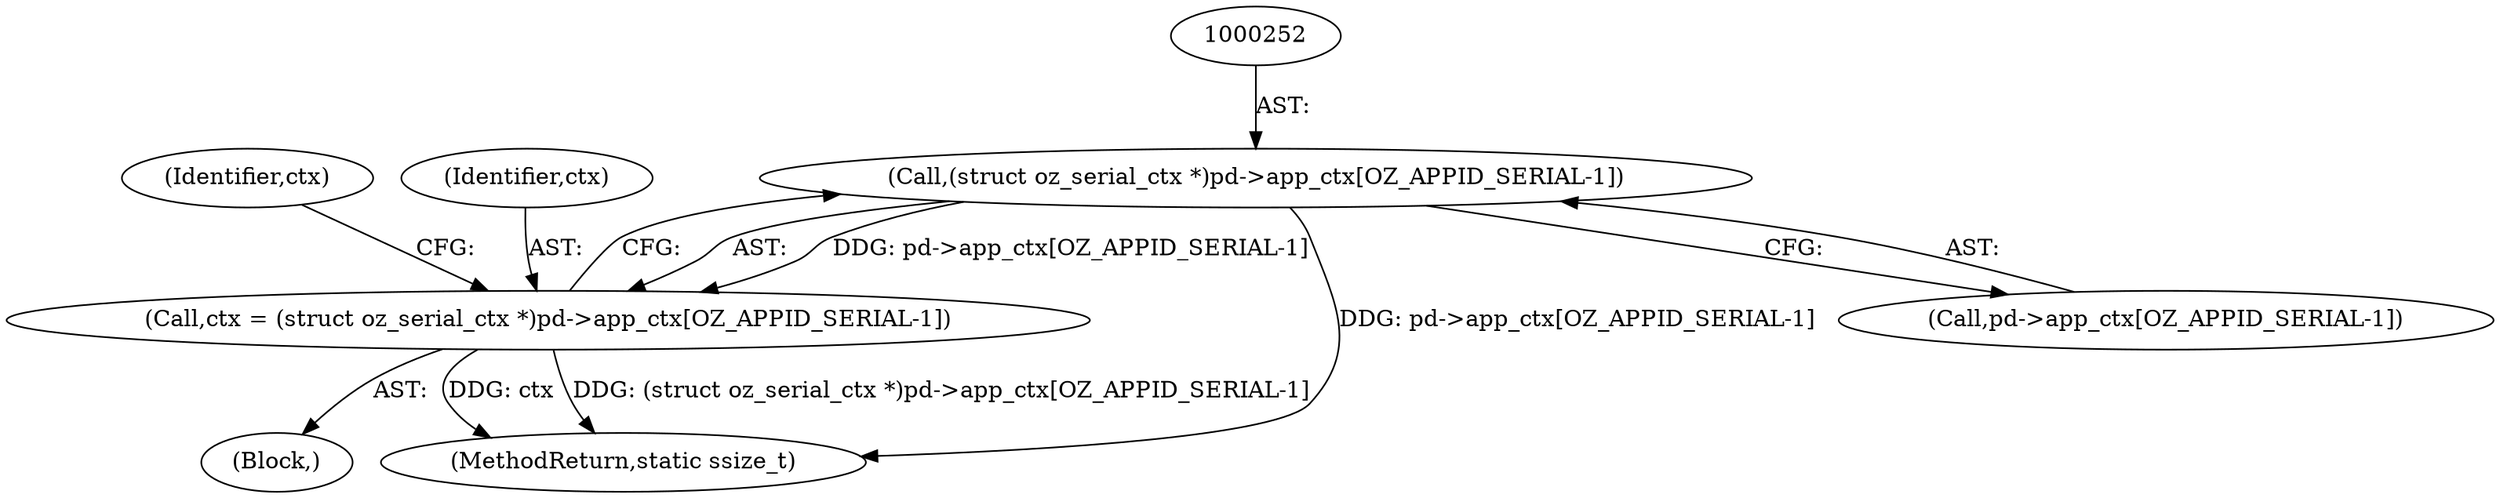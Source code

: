 digraph "0_linux_c2c65cd2e14ada6de44cb527e7f1990bede24e15@array" {
"1000251" [label="(Call,(struct oz_serial_ctx *)pd->app_ctx[OZ_APPID_SERIAL-1])"];
"1000249" [label="(Call,ctx = (struct oz_serial_ctx *)pd->app_ctx[OZ_APPID_SERIAL-1])"];
"1000336" [label="(MethodReturn,static ssize_t)"];
"1000261" [label="(Identifier,ctx)"];
"1000250" [label="(Identifier,ctx)"];
"1000249" [label="(Call,ctx = (struct oz_serial_ctx *)pd->app_ctx[OZ_APPID_SERIAL-1])"];
"1000253" [label="(Call,pd->app_ctx[OZ_APPID_SERIAL-1])"];
"1000251" [label="(Call,(struct oz_serial_ctx *)pd->app_ctx[OZ_APPID_SERIAL-1])"];
"1000105" [label="(Block,)"];
"1000251" -> "1000249"  [label="AST: "];
"1000251" -> "1000253"  [label="CFG: "];
"1000252" -> "1000251"  [label="AST: "];
"1000253" -> "1000251"  [label="AST: "];
"1000249" -> "1000251"  [label="CFG: "];
"1000251" -> "1000336"  [label="DDG: pd->app_ctx[OZ_APPID_SERIAL-1]"];
"1000251" -> "1000249"  [label="DDG: pd->app_ctx[OZ_APPID_SERIAL-1]"];
"1000249" -> "1000105"  [label="AST: "];
"1000250" -> "1000249"  [label="AST: "];
"1000261" -> "1000249"  [label="CFG: "];
"1000249" -> "1000336"  [label="DDG: (struct oz_serial_ctx *)pd->app_ctx[OZ_APPID_SERIAL-1]"];
"1000249" -> "1000336"  [label="DDG: ctx"];
}
